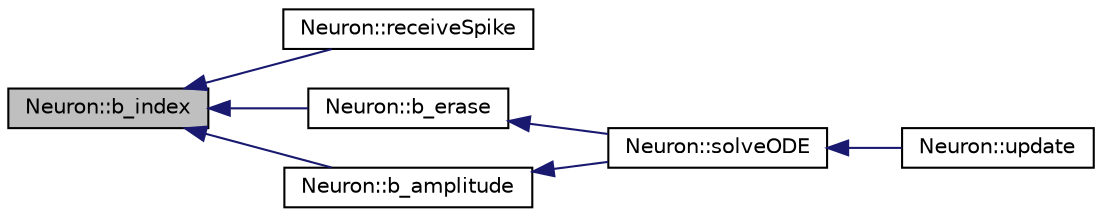 digraph "Neuron::b_index"
{
  edge [fontname="Helvetica",fontsize="10",labelfontname="Helvetica",labelfontsize="10"];
  node [fontname="Helvetica",fontsize="10",shape=record];
  rankdir="LR";
  Node15 [label="Neuron::b_index",height=0.2,width=0.4,color="black", fillcolor="grey75", style="filled", fontcolor="black"];
  Node15 -> Node16 [dir="back",color="midnightblue",fontsize="10",style="solid",fontname="Helvetica"];
  Node16 [label="Neuron::receiveSpike",height=0.2,width=0.4,color="black", fillcolor="white", style="filled",URL="$class_neuron.html#af83074ae64a764de373eb23ba3150905",tooltip="adds spike transmission to buffer "];
  Node15 -> Node17 [dir="back",color="midnightblue",fontsize="10",style="solid",fontname="Helvetica"];
  Node17 [label="Neuron::b_erase",height=0.2,width=0.4,color="black", fillcolor="white", style="filled",URL="$class_neuron.html#a4c280ce5d09267c90273de873ccd530a",tooltip="adds a Spike Transmission into buffer queue "];
  Node17 -> Node18 [dir="back",color="midnightblue",fontsize="10",style="solid",fontname="Helvetica"];
  Node18 [label="Neuron::solveODE",height=0.2,width=0.4,color="black", fillcolor="white", style="filled",URL="$class_neuron.html#a1267753c5340d1bafa8dd1447a0c426e",tooltip="resolves ODE differential equation "];
  Node18 -> Node19 [dir="back",color="midnightblue",fontsize="10",style="solid",fontname="Helvetica"];
  Node19 [label="Neuron::update",height=0.2,width=0.4,color="black", fillcolor="white", style="filled",URL="$class_neuron.html#aa836ca8483e1f3e7272fcee9592df266",tooltip="updates Neuron every ∆t "];
  Node15 -> Node20 [dir="back",color="midnightblue",fontsize="10",style="solid",fontname="Helvetica"];
  Node20 [label="Neuron::b_amplitude",height=0.2,width=0.4,color="black", fillcolor="white", style="filled",URL="$class_neuron.html#afae46c1ce66f8919e973973050c3ab16",tooltip="returns the amplitude according to the time "];
  Node20 -> Node18 [dir="back",color="midnightblue",fontsize="10",style="solid",fontname="Helvetica"];
}

